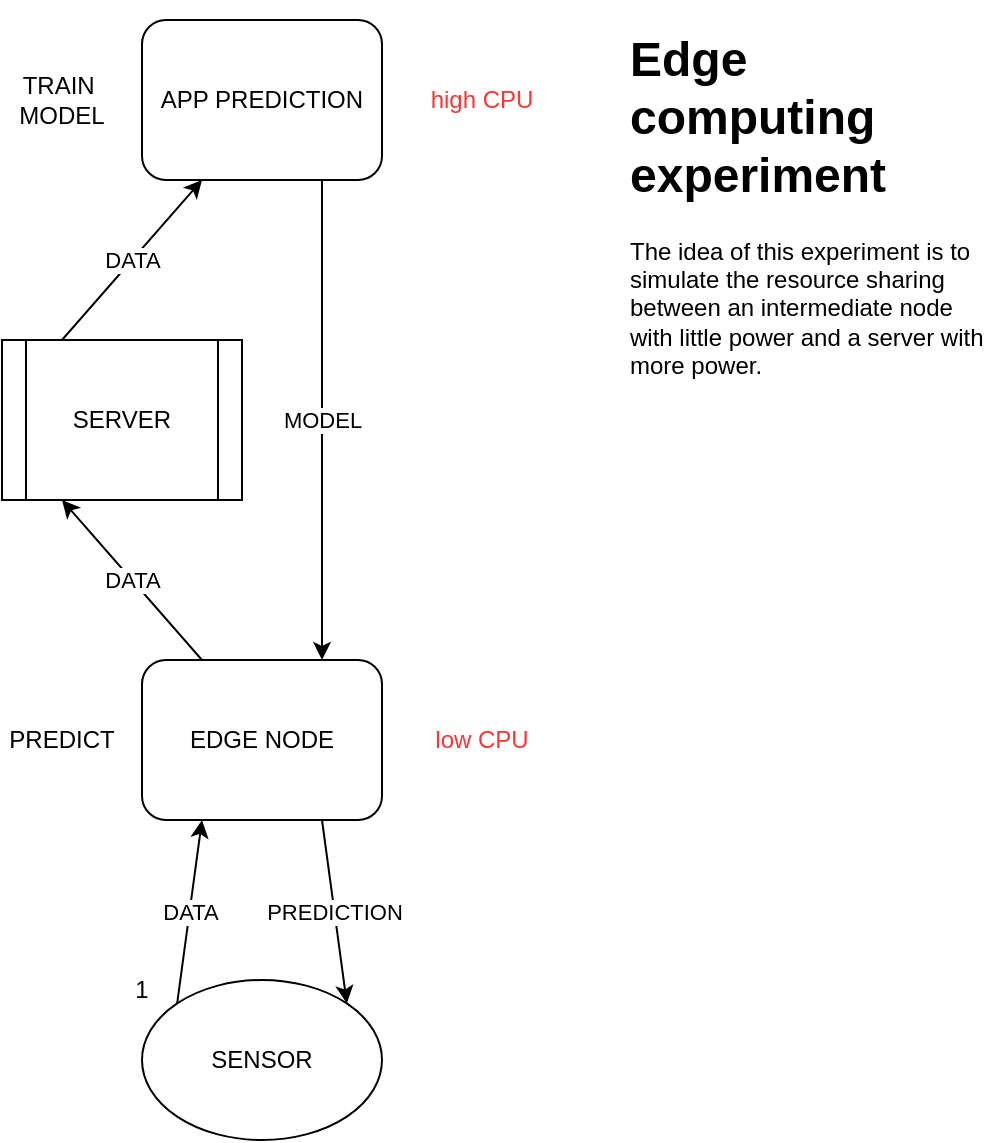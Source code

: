 <mxfile version="20.2.4" type="device"><diagram id="DRl7WfjnsqqXOK9ozoug" name="Page-1"><mxGraphModel dx="1038" dy="1708" grid="1" gridSize="10" guides="1" tooltips="1" connect="1" arrows="1" fold="1" page="1" pageScale="1" pageWidth="827" pageHeight="1169" math="0" shadow="0"><root><mxCell id="0"/><mxCell id="1" parent="0"/><mxCell id="TuqorbsoNg3MlGVpOXLU-1" value="SENSOR" style="ellipse;whiteSpace=wrap;html=1;" vertex="1" parent="1"><mxGeometry x="80" y="320" width="120" height="80" as="geometry"/></mxCell><mxCell id="TuqorbsoNg3MlGVpOXLU-2" value="EDGE NODE" style="rounded=1;whiteSpace=wrap;html=1;" vertex="1" parent="1"><mxGeometry x="80" y="160" width="120" height="80" as="geometry"/></mxCell><mxCell id="TuqorbsoNg3MlGVpOXLU-3" value="SERVER" style="shape=process;whiteSpace=wrap;html=1;backgroundOutline=1;" vertex="1" parent="1"><mxGeometry x="10" width="120" height="80" as="geometry"/></mxCell><mxCell id="TuqorbsoNg3MlGVpOXLU-4" value="DATA" style="endArrow=classic;html=1;rounded=0;exitX=0;exitY=0;exitDx=0;exitDy=0;entryX=0.25;entryY=1;entryDx=0;entryDy=0;" edge="1" parent="1" source="TuqorbsoNg3MlGVpOXLU-1" target="TuqorbsoNg3MlGVpOXLU-2"><mxGeometry width="50" height="50" relative="1" as="geometry"><mxPoint x="390" y="300" as="sourcePoint"/><mxPoint x="440" y="250" as="targetPoint"/></mxGeometry></mxCell><mxCell id="TuqorbsoNg3MlGVpOXLU-6" value="DATA" style="endArrow=classic;html=1;rounded=0;exitX=0.25;exitY=0;exitDx=0;exitDy=0;entryX=0.25;entryY=1;entryDx=0;entryDy=0;" edge="1" parent="1" source="TuqorbsoNg3MlGVpOXLU-2" target="TuqorbsoNg3MlGVpOXLU-3"><mxGeometry width="50" height="50" relative="1" as="geometry"><mxPoint x="390" y="300" as="sourcePoint"/><mxPoint x="440" y="250" as="targetPoint"/></mxGeometry></mxCell><mxCell id="TuqorbsoNg3MlGVpOXLU-7" value="TRAIN&amp;nbsp;&lt;br&gt;MODEL" style="text;html=1;strokeColor=none;fillColor=none;align=center;verticalAlign=middle;whiteSpace=wrap;rounded=0;" vertex="1" parent="1"><mxGeometry x="10" y="-135" width="60" height="30" as="geometry"/></mxCell><mxCell id="TuqorbsoNg3MlGVpOXLU-8" value="MODEL" style="endArrow=classic;html=1;rounded=0;exitX=0.75;exitY=1;exitDx=0;exitDy=0;entryX=0.75;entryY=0;entryDx=0;entryDy=0;" edge="1" parent="1" source="TuqorbsoNg3MlGVpOXLU-15" target="TuqorbsoNg3MlGVpOXLU-2"><mxGeometry width="50" height="50" relative="1" as="geometry"><mxPoint x="390" y="240" as="sourcePoint"/><mxPoint x="440" y="190" as="targetPoint"/></mxGeometry></mxCell><mxCell id="TuqorbsoNg3MlGVpOXLU-9" value="PREDICT" style="text;html=1;strokeColor=none;fillColor=none;align=center;verticalAlign=middle;whiteSpace=wrap;rounded=0;" vertex="1" parent="1"><mxGeometry x="10" y="185" width="60" height="30" as="geometry"/></mxCell><mxCell id="TuqorbsoNg3MlGVpOXLU-10" value="PREDICTION" style="endArrow=classic;html=1;rounded=0;exitX=0.75;exitY=1;exitDx=0;exitDy=0;entryX=1;entryY=0;entryDx=0;entryDy=0;" edge="1" parent="1" source="TuqorbsoNg3MlGVpOXLU-2" target="TuqorbsoNg3MlGVpOXLU-1"><mxGeometry width="50" height="50" relative="1" as="geometry"><mxPoint x="390" y="240" as="sourcePoint"/><mxPoint x="440" y="190" as="targetPoint"/></mxGeometry></mxCell><mxCell id="TuqorbsoNg3MlGVpOXLU-11" value="1" style="text;html=1;strokeColor=none;fillColor=none;align=center;verticalAlign=middle;whiteSpace=wrap;rounded=0;" vertex="1" parent="1"><mxGeometry x="50" y="310" width="60" height="30" as="geometry"/></mxCell><mxCell id="TuqorbsoNg3MlGVpOXLU-12" value="&lt;h1&gt;Edge computing experiment&lt;/h1&gt;&lt;p&gt;The idea of this experiment is to simulate the resource sharing between an intermediate node with little power and a server with more power.&lt;br&gt;&lt;/p&gt;" style="text;html=1;strokeColor=none;fillColor=none;spacing=5;spacingTop=-20;whiteSpace=wrap;overflow=hidden;rounded=0;" vertex="1" parent="1"><mxGeometry x="319" y="-160" width="190" height="300" as="geometry"/></mxCell><mxCell id="TuqorbsoNg3MlGVpOXLU-13" value="low CPU" style="text;html=1;align=center;verticalAlign=middle;whiteSpace=wrap;rounded=0;fontColor=#FF3333;" vertex="1" parent="1"><mxGeometry x="220" y="185" width="60" height="30" as="geometry"/></mxCell><mxCell id="TuqorbsoNg3MlGVpOXLU-14" value="high CPU" style="text;html=1;align=center;verticalAlign=middle;whiteSpace=wrap;rounded=0;fontColor=#FF3333;" vertex="1" parent="1"><mxGeometry x="220" y="-135" width="60" height="30" as="geometry"/></mxCell><mxCell id="TuqorbsoNg3MlGVpOXLU-15" value="APP PREDICTION" style="rounded=1;whiteSpace=wrap;html=1;fontColor=#000000;" vertex="1" parent="1"><mxGeometry x="80" y="-160" width="120" height="80" as="geometry"/></mxCell><mxCell id="TuqorbsoNg3MlGVpOXLU-16" value="DATA" style="endArrow=classic;html=1;rounded=0;exitX=0.25;exitY=0;exitDx=0;exitDy=0;entryX=0.25;entryY=1;entryDx=0;entryDy=0;" edge="1" parent="1" source="TuqorbsoNg3MlGVpOXLU-3" target="TuqorbsoNg3MlGVpOXLU-15"><mxGeometry width="50" height="50" relative="1" as="geometry"><mxPoint x="120" y="170" as="sourcePoint"/><mxPoint x="120" y="90" as="targetPoint"/></mxGeometry></mxCell></root></mxGraphModel></diagram></mxfile>